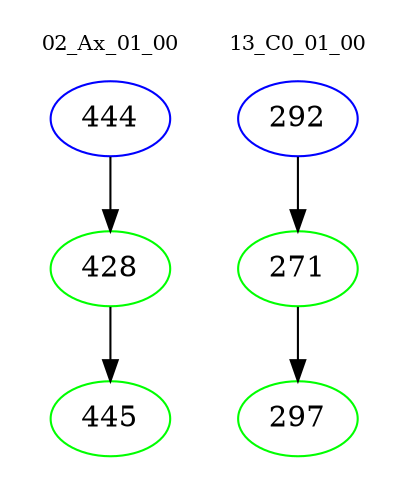 digraph{
subgraph cluster_0 {
color = white
label = "02_Ax_01_00";
fontsize=10;
T0_444 [label="444", color="blue"]
T0_444 -> T0_428 [color="black"]
T0_428 [label="428", color="green"]
T0_428 -> T0_445 [color="black"]
T0_445 [label="445", color="green"]
}
subgraph cluster_1 {
color = white
label = "13_C0_01_00";
fontsize=10;
T1_292 [label="292", color="blue"]
T1_292 -> T1_271 [color="black"]
T1_271 [label="271", color="green"]
T1_271 -> T1_297 [color="black"]
T1_297 [label="297", color="green"]
}
}
